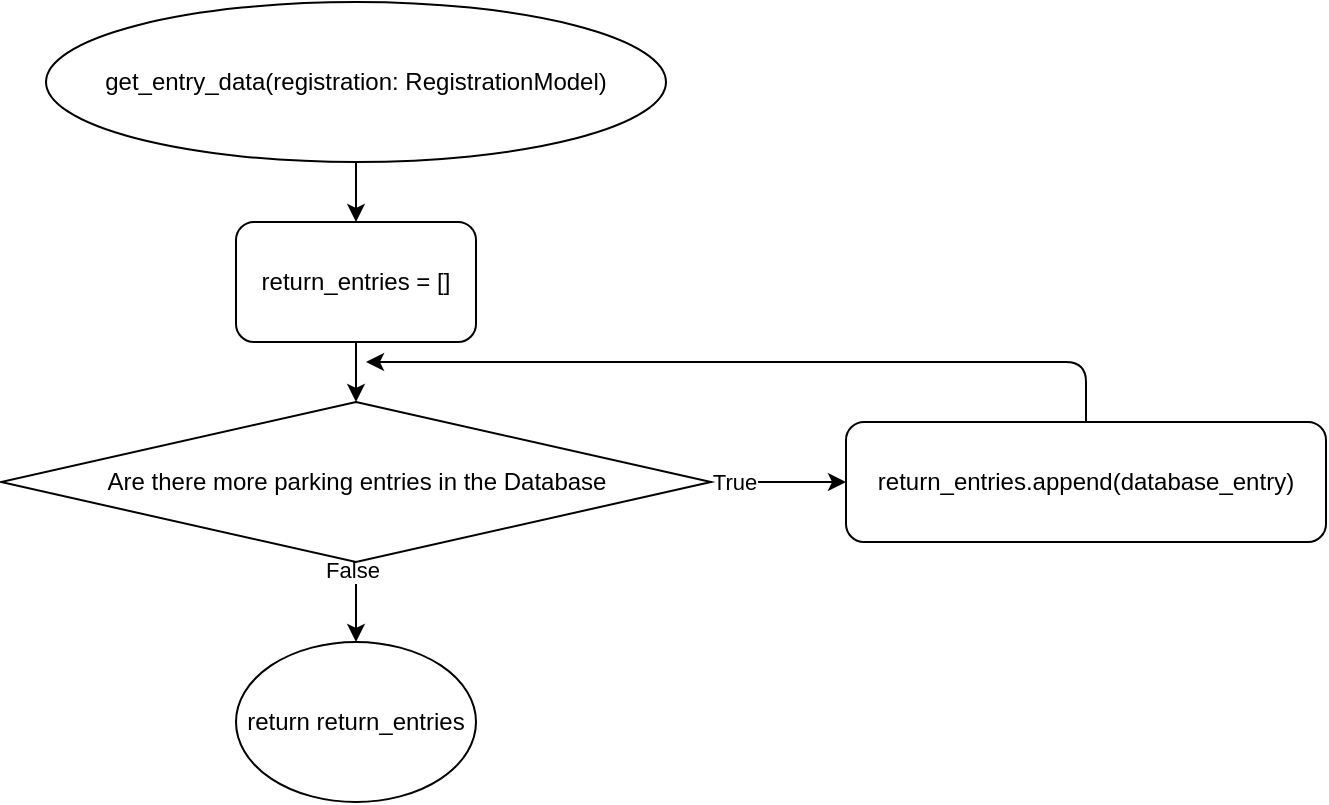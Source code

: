 <mxfile>
    <diagram id="cpkB4MhlqHTYpHhTKcbp" name="Page-1">
        <mxGraphModel dx="782" dy="883" grid="1" gridSize="10" guides="1" tooltips="1" connect="1" arrows="1" fold="1" page="1" pageScale="1" pageWidth="827" pageHeight="1169" math="0" shadow="0">
            <root>
                <mxCell id="0"/>
                <mxCell id="1" parent="0"/>
                <mxCell id="7" style="edgeStyle=none;html=1;entryX=0.5;entryY=0;entryDx=0;entryDy=0;" edge="1" parent="1" source="2" target="4">
                    <mxGeometry relative="1" as="geometry"/>
                </mxCell>
                <mxCell id="2" value="get_entry_data(registration: RegistrationModel)" style="ellipse;whiteSpace=wrap;html=1;" vertex="1" parent="1">
                    <mxGeometry x="80" y="40" width="310" height="80" as="geometry"/>
                </mxCell>
                <mxCell id="6" style="edgeStyle=none;html=1;entryX=0;entryY=0.5;entryDx=0;entryDy=0;" edge="1" parent="1" source="3" target="5">
                    <mxGeometry relative="1" as="geometry"/>
                </mxCell>
                <mxCell id="10" value="True" style="edgeLabel;html=1;align=center;verticalAlign=middle;resizable=0;points=[];" vertex="1" connectable="0" parent="6">
                    <mxGeometry x="-0.676" relative="1" as="geometry">
                        <mxPoint as="offset"/>
                    </mxGeometry>
                </mxCell>
                <mxCell id="12" style="edgeStyle=none;html=1;entryX=0.5;entryY=0;entryDx=0;entryDy=0;" edge="1" parent="1" source="3" target="11">
                    <mxGeometry relative="1" as="geometry">
                        <Array as="points"/>
                    </mxGeometry>
                </mxCell>
                <mxCell id="14" value="False" style="edgeLabel;html=1;align=center;verticalAlign=middle;resizable=0;points=[];" vertex="1" connectable="0" parent="12">
                    <mxGeometry x="-0.79" y="-2" relative="1" as="geometry">
                        <mxPoint as="offset"/>
                    </mxGeometry>
                </mxCell>
                <mxCell id="3" value="Are there more parking entries in the Database" style="rhombus;whiteSpace=wrap;html=1;" vertex="1" parent="1">
                    <mxGeometry x="57.5" y="240" width="355" height="80" as="geometry"/>
                </mxCell>
                <mxCell id="8" style="edgeStyle=none;html=1;entryX=0.5;entryY=0;entryDx=0;entryDy=0;" edge="1" parent="1" source="4" target="3">
                    <mxGeometry relative="1" as="geometry"/>
                </mxCell>
                <mxCell id="4" value="return_entries = []" style="rounded=1;whiteSpace=wrap;html=1;" vertex="1" parent="1">
                    <mxGeometry x="175" y="150" width="120" height="60" as="geometry"/>
                </mxCell>
                <mxCell id="9" style="edgeStyle=none;html=1;" edge="1" parent="1" source="5">
                    <mxGeometry relative="1" as="geometry">
                        <mxPoint x="240" y="220" as="targetPoint"/>
                        <Array as="points">
                            <mxPoint x="600" y="220"/>
                        </Array>
                    </mxGeometry>
                </mxCell>
                <mxCell id="5" value="return_entries.append(database_entry)" style="rounded=1;whiteSpace=wrap;html=1;" vertex="1" parent="1">
                    <mxGeometry x="480" y="250" width="240" height="60" as="geometry"/>
                </mxCell>
                <mxCell id="11" value="return return_entries" style="ellipse;whiteSpace=wrap;html=1;" vertex="1" parent="1">
                    <mxGeometry x="175" y="360" width="120" height="80" as="geometry"/>
                </mxCell>
            </root>
        </mxGraphModel>
    </diagram>
</mxfile>